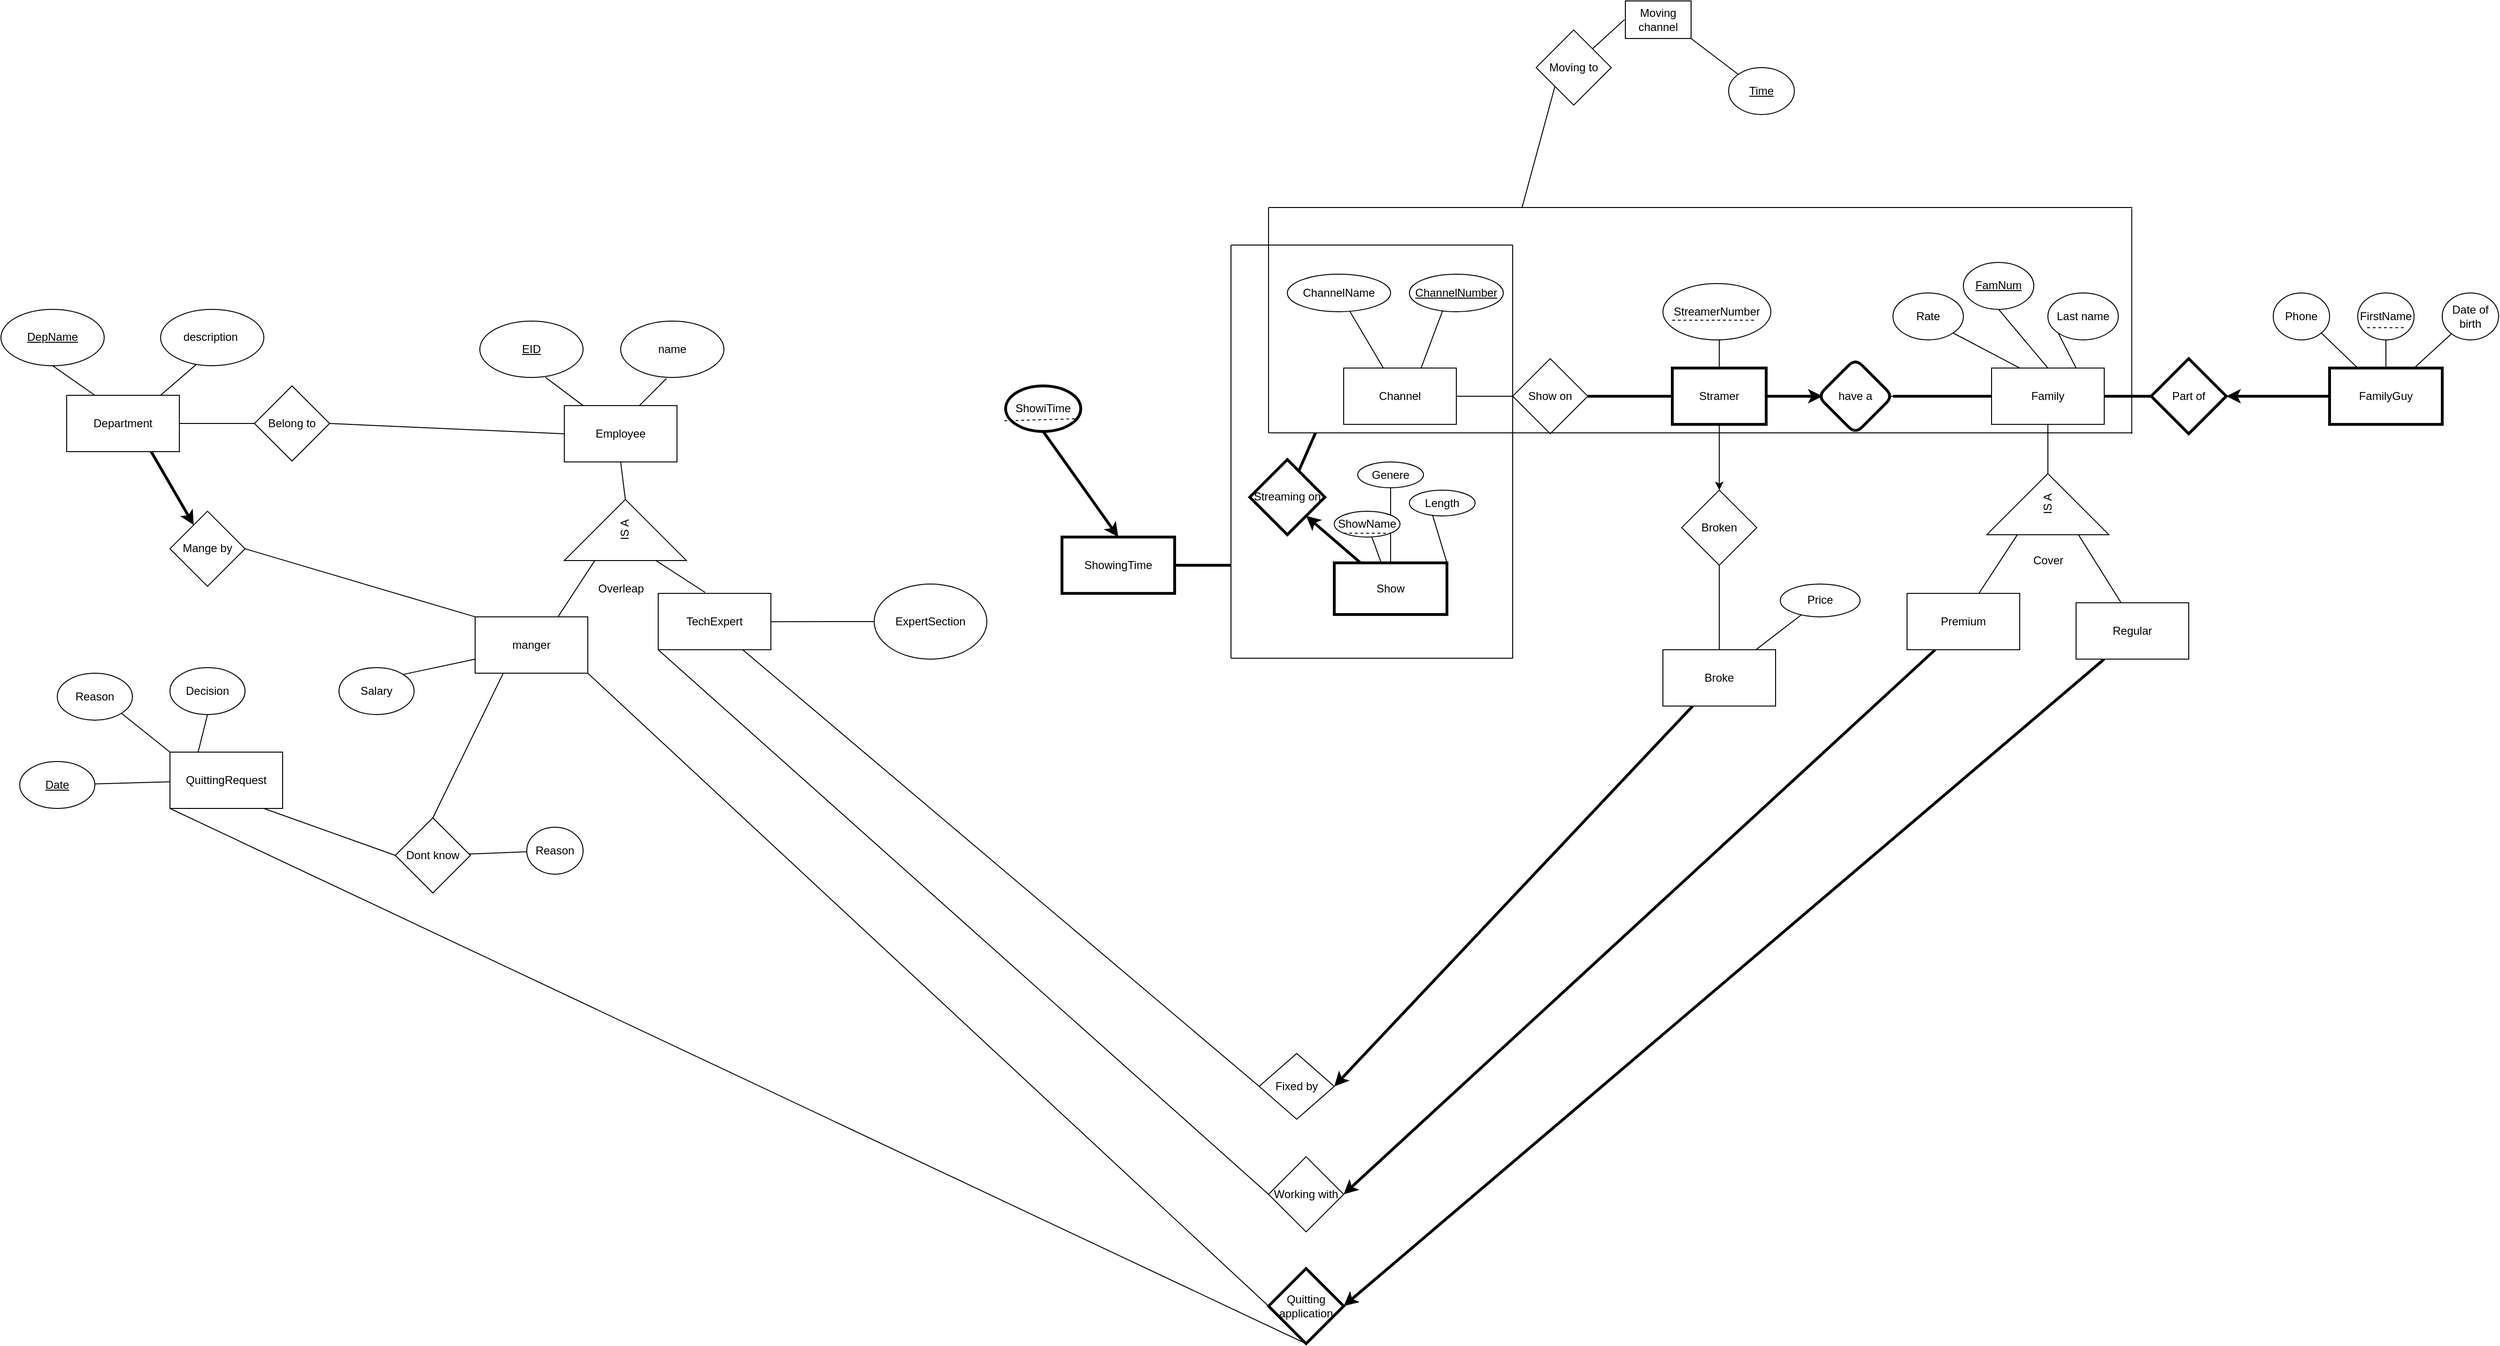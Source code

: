 <mxfile version="20.6.2" type="github">
  <diagram id="R2lEEEUBdFMjLlhIrx00" name="Page-1">
    <mxGraphModel dx="2765" dy="2971" grid="1" gridSize="10" guides="1" tooltips="1" connect="1" arrows="1" fold="1" page="1" pageScale="1" pageWidth="850" pageHeight="1100" math="0" shadow="0" extFonts="Permanent Marker^https://fonts.googleapis.com/css?family=Permanent+Marker">
      <root>
        <mxCell id="0" />
        <mxCell id="1" parent="0" />
        <mxCell id="bBOsbKYcq548n3KxFtVK-1" value="Employee" style="rounded=0;whiteSpace=wrap;html=1;" parent="1" vertex="1">
          <mxGeometry x="-910" y="570.95" width="120" height="60" as="geometry" />
        </mxCell>
        <mxCell id="bBOsbKYcq548n3KxFtVK-2" value="Belong to" style="rhombus;whiteSpace=wrap;html=1;" parent="1" vertex="1">
          <mxGeometry x="-1240" y="550" width="80" height="80" as="geometry" />
        </mxCell>
        <mxCell id="bBOsbKYcq548n3KxFtVK-3" value="" style="endArrow=none;html=1;rounded=0;entryX=1;entryY=0.5;entryDx=0;entryDy=0;" parent="1" target="bBOsbKYcq548n3KxFtVK-2" edge="1">
          <mxGeometry width="50" height="50" relative="1" as="geometry">
            <mxPoint x="-910" y="601" as="sourcePoint" />
            <mxPoint x="-740" y="550.95" as="targetPoint" />
          </mxGeometry>
        </mxCell>
        <mxCell id="bBOsbKYcq548n3KxFtVK-6" value="Department" style="rounded=0;whiteSpace=wrap;html=1;" parent="1" vertex="1">
          <mxGeometry x="-1440" y="560" width="120" height="60" as="geometry" />
        </mxCell>
        <mxCell id="bBOsbKYcq548n3KxFtVK-7" value="" style="endArrow=none;html=1;rounded=0;entryX=1;entryY=0.5;entryDx=0;entryDy=0;exitX=0;exitY=0.5;exitDx=0;exitDy=0;" parent="1" source="bBOsbKYcq548n3KxFtVK-2" target="bBOsbKYcq548n3KxFtVK-6" edge="1">
          <mxGeometry width="50" height="50" relative="1" as="geometry">
            <mxPoint x="-1240" y="660" as="sourcePoint" />
            <mxPoint x="-980.0" y="590" as="targetPoint" />
            <Array as="points" />
          </mxGeometry>
        </mxCell>
        <mxCell id="bBOsbKYcq548n3KxFtVK-8" value="" style="endArrow=none;html=1;rounded=0;" parent="1" target="bBOsbKYcq548n3KxFtVK-9" edge="1">
          <mxGeometry width="50" height="50" relative="1" as="geometry">
            <mxPoint x="-850" y="710.95" as="sourcePoint" />
            <mxPoint x="-850" y="630.95" as="targetPoint" />
          </mxGeometry>
        </mxCell>
        <mxCell id="bBOsbKYcq548n3KxFtVK-9" value="IS A" style="triangle;whiteSpace=wrap;html=1;rotation=-90;direction=east;" parent="1" vertex="1">
          <mxGeometry x="-877.5" y="638.45" width="65" height="130" as="geometry" />
        </mxCell>
        <mxCell id="bBOsbKYcq548n3KxFtVK-10" value="" style="endArrow=none;html=1;rounded=0;exitX=1;exitY=0.5;exitDx=0;exitDy=0;entryX=0.5;entryY=1;entryDx=0;entryDy=0;" parent="1" source="bBOsbKYcq548n3KxFtVK-9" target="bBOsbKYcq548n3KxFtVK-1" edge="1">
          <mxGeometry width="50" height="50" relative="1" as="geometry">
            <mxPoint x="-870" y="680.95" as="sourcePoint" />
            <mxPoint x="-820" y="630.95" as="targetPoint" />
          </mxGeometry>
        </mxCell>
        <mxCell id="bBOsbKYcq548n3KxFtVK-11" value="" style="endArrow=none;html=1;rounded=0;" parent="1" edge="1">
          <mxGeometry width="50" height="50" relative="1" as="geometry">
            <mxPoint x="-890" y="570.95" as="sourcePoint" />
            <mxPoint x="-930" y="540.95" as="targetPoint" />
          </mxGeometry>
        </mxCell>
        <mxCell id="bBOsbKYcq548n3KxFtVK-12" value="" style="endArrow=none;html=1;rounded=0;" parent="1" edge="1">
          <mxGeometry width="50" height="50" relative="1" as="geometry">
            <mxPoint x="-830" y="570.95" as="sourcePoint" />
            <mxPoint x="-801.213" y="542.163" as="targetPoint" />
          </mxGeometry>
        </mxCell>
        <mxCell id="bBOsbKYcq548n3KxFtVK-15" value="&lt;u&gt;EID&lt;/u&gt;" style="ellipse;whiteSpace=wrap;html=1;" parent="1" vertex="1">
          <mxGeometry x="-1000" y="480.95" width="110" height="60" as="geometry" />
        </mxCell>
        <mxCell id="bBOsbKYcq548n3KxFtVK-16" value="name" style="ellipse;whiteSpace=wrap;html=1;" parent="1" vertex="1">
          <mxGeometry x="-850" y="480.95" width="110" height="60" as="geometry" />
        </mxCell>
        <mxCell id="bBOsbKYcq548n3KxFtVK-17" value="&lt;u&gt;DepName&lt;/u&gt;" style="ellipse;whiteSpace=wrap;html=1;" parent="1" vertex="1">
          <mxGeometry x="-1510" y="468.45" width="110" height="60" as="geometry" />
        </mxCell>
        <mxCell id="bBOsbKYcq548n3KxFtVK-18" value="description&amp;nbsp;" style="ellipse;whiteSpace=wrap;html=1;" parent="1" vertex="1">
          <mxGeometry x="-1340" y="468.45" width="110" height="60" as="geometry" />
        </mxCell>
        <mxCell id="bBOsbKYcq548n3KxFtVK-19" value="" style="endArrow=none;html=1;rounded=0;entryX=0.345;entryY=0.979;entryDx=0;entryDy=0;entryPerimeter=0;" parent="1" target="bBOsbKYcq548n3KxFtVK-18" edge="1">
          <mxGeometry width="50" height="50" relative="1" as="geometry">
            <mxPoint x="-1340" y="560" as="sourcePoint" />
            <mxPoint x="-1300" y="518.45" as="targetPoint" />
          </mxGeometry>
        </mxCell>
        <mxCell id="bBOsbKYcq548n3KxFtVK-20" value="" style="endArrow=none;html=1;rounded=0;entryX=0.5;entryY=1;entryDx=0;entryDy=0;exitX=0.25;exitY=0;exitDx=0;exitDy=0;" parent="1" source="bBOsbKYcq548n3KxFtVK-6" target="bBOsbKYcq548n3KxFtVK-17" edge="1">
          <mxGeometry width="50" height="50" relative="1" as="geometry">
            <mxPoint x="-1340" y="578.45" as="sourcePoint" />
            <mxPoint x="-1292.05" y="537.19" as="targetPoint" />
          </mxGeometry>
        </mxCell>
        <mxCell id="bBOsbKYcq548n3KxFtVK-23" value="" style="endArrow=none;html=1;rounded=0;entryX=0;entryY=0.25;entryDx=0;entryDy=0;" parent="1" target="bBOsbKYcq548n3KxFtVK-9" edge="1">
          <mxGeometry width="50" height="50" relative="1" as="geometry">
            <mxPoint x="-920" y="800.95" as="sourcePoint" />
            <mxPoint x="-860" y="730.95" as="targetPoint" />
          </mxGeometry>
        </mxCell>
        <mxCell id="bBOsbKYcq548n3KxFtVK-24" value="" style="endArrow=none;html=1;rounded=0;entryX=0;entryY=0.75;entryDx=0;entryDy=0;" parent="1" target="bBOsbKYcq548n3KxFtVK-9" edge="1">
          <mxGeometry width="50" height="50" relative="1" as="geometry">
            <mxPoint x="-760" y="770" as="sourcePoint" />
            <mxPoint x="-835" y="730.95" as="targetPoint" />
          </mxGeometry>
        </mxCell>
        <mxCell id="bBOsbKYcq548n3KxFtVK-25" value="Overleap" style="text;html=1;resizable=0;autosize=1;align=center;verticalAlign=middle;points=[];fillColor=none;strokeColor=none;rounded=0;" parent="1" vertex="1">
          <mxGeometry x="-885" y="750.95" width="70" height="30" as="geometry" />
        </mxCell>
        <mxCell id="bBOsbKYcq548n3KxFtVK-26" value="TechExpert" style="rounded=0;whiteSpace=wrap;html=1;" parent="1" vertex="1">
          <mxGeometry x="-810.0" y="770.95" width="120" height="60" as="geometry" />
        </mxCell>
        <mxCell id="bBOsbKYcq548n3KxFtVK-27" value="manger" style="rounded=0;whiteSpace=wrap;html=1;" parent="1" vertex="1">
          <mxGeometry x="-1005.0" y="795.95" width="120" height="60" as="geometry" />
        </mxCell>
        <mxCell id="bBOsbKYcq548n3KxFtVK-28" value="Mange by" style="rhombus;whiteSpace=wrap;html=1;" parent="1" vertex="1">
          <mxGeometry x="-1330" y="683.45" width="80" height="80" as="geometry" />
        </mxCell>
        <mxCell id="bBOsbKYcq548n3KxFtVK-29" value="" style="endArrow=none;html=1;rounded=0;entryX=1;entryY=0.5;entryDx=0;entryDy=0;exitX=0;exitY=0;exitDx=0;exitDy=0;fontSize=100;horizontal=1;fontStyle=1;strokeWidth=1;verticalAlign=middle;endFill=0;startArrow=none;startFill=0;" parent="1" source="bBOsbKYcq548n3KxFtVK-27" target="bBOsbKYcq548n3KxFtVK-28" edge="1">
          <mxGeometry width="50" height="50" relative="1" as="geometry">
            <mxPoint x="-650" y="835.95" as="sourcePoint" />
            <mxPoint x="-607.5" y="770.95" as="targetPoint" />
          </mxGeometry>
        </mxCell>
        <mxCell id="bBOsbKYcq548n3KxFtVK-30" value="" style="endArrow=none;html=1;rounded=0;entryX=0.75;entryY=1;entryDx=0;entryDy=0;startArrow=classic;startFill=1;strokeWidth=3;" parent="1" source="bBOsbKYcq548n3KxFtVK-28" target="bBOsbKYcq548n3KxFtVK-6" edge="1">
          <mxGeometry width="50" height="50" relative="1" as="geometry">
            <mxPoint x="-1030" y="695" as="sourcePoint" />
            <mxPoint x="-980.0" y="620" as="targetPoint" />
          </mxGeometry>
        </mxCell>
        <mxCell id="bBOsbKYcq548n3KxFtVK-31" value="" style="endArrow=none;html=1;rounded=0;entryX=0;entryY=0.5;entryDx=0;entryDy=0;" parent="1" target="bBOsbKYcq548n3KxFtVK-32" edge="1">
          <mxGeometry width="50" height="50" relative="1" as="geometry">
            <mxPoint x="-690" y="801.13" as="sourcePoint" />
            <mxPoint x="-620" y="800.18" as="targetPoint" />
          </mxGeometry>
        </mxCell>
        <mxCell id="bBOsbKYcq548n3KxFtVK-32" value="ExpertSection" style="ellipse;whiteSpace=wrap;html=1;" parent="1" vertex="1">
          <mxGeometry x="-580" y="760.95" width="120" height="80" as="geometry" />
        </mxCell>
        <mxCell id="bBOsbKYcq548n3KxFtVK-35" value="" style="endArrow=none;html=1;rounded=0;exitX=1;exitY=0;exitDx=0;exitDy=0;entryX=0;entryY=0.75;entryDx=0;entryDy=0;" parent="1" source="bBOsbKYcq548n3KxFtVK-36" target="bBOsbKYcq548n3KxFtVK-27" edge="1">
          <mxGeometry width="50" height="50" relative="1" as="geometry">
            <mxPoint x="-1030" y="850" as="sourcePoint" />
            <mxPoint x="-1010" y="840" as="targetPoint" />
          </mxGeometry>
        </mxCell>
        <mxCell id="bBOsbKYcq548n3KxFtVK-36" value="Salary" style="ellipse;whiteSpace=wrap;html=1;fontSize=12;" parent="1" vertex="1">
          <mxGeometry x="-1150" y="850" width="80" height="50" as="geometry" />
        </mxCell>
        <mxCell id="bBOsbKYcq548n3KxFtVK-46" style="edgeStyle=none;rounded=0;orthogonalLoop=1;jettySize=auto;html=1;exitX=1;exitY=0.5;exitDx=0;exitDy=0;strokeWidth=3;fontSize=12;endArrow=none;endFill=0;" parent="1" source="bBOsbKYcq548n3KxFtVK-37" edge="1">
          <mxGeometry relative="1" as="geometry">
            <mxPoint x="790" y="560.95" as="targetPoint" />
          </mxGeometry>
        </mxCell>
        <mxCell id="bBOsbKYcq548n3KxFtVK-62" style="edgeStyle=none;rounded=0;orthogonalLoop=1;jettySize=auto;html=1;exitX=0.5;exitY=1;exitDx=0;exitDy=0;strokeWidth=1;fontSize=12;endArrow=none;endFill=0;" parent="1" source="bBOsbKYcq548n3KxFtVK-37" edge="1">
          <mxGeometry relative="1" as="geometry">
            <mxPoint x="670" y="650.95" as="targetPoint" />
          </mxGeometry>
        </mxCell>
        <mxCell id="bBOsbKYcq548n3KxFtVK-74" style="edgeStyle=none;rounded=0;orthogonalLoop=1;jettySize=auto;html=1;exitX=0;exitY=0.5;exitDx=0;exitDy=0;strokeWidth=1;fontSize=12;endArrow=none;endFill=0;" parent="1" source="bBOsbKYcq548n3KxFtVK-37" edge="1">
          <mxGeometry relative="1" as="geometry">
            <mxPoint x="500" y="560.95" as="targetPoint" />
          </mxGeometry>
        </mxCell>
        <mxCell id="bBOsbKYcq548n3KxFtVK-37" value="Family" style="rounded=0;whiteSpace=wrap;html=1;" parent="1" vertex="1">
          <mxGeometry x="610.0" y="530.95" width="120" height="60" as="geometry" />
        </mxCell>
        <mxCell id="bBOsbKYcq548n3KxFtVK-38" value="Rate" style="ellipse;whiteSpace=wrap;html=1;fontSize=12;" parent="1" vertex="1">
          <mxGeometry x="505" y="450.95" width="75" height="50" as="geometry" />
        </mxCell>
        <mxCell id="bBOsbKYcq548n3KxFtVK-39" value="&lt;u&gt;FamNum&lt;/u&gt;" style="ellipse;whiteSpace=wrap;html=1;fontSize=12;" parent="1" vertex="1">
          <mxGeometry x="580" y="418.45" width="75" height="50" as="geometry" />
        </mxCell>
        <mxCell id="bBOsbKYcq548n3KxFtVK-40" value="Last name" style="ellipse;whiteSpace=wrap;html=1;fontSize=12;" parent="1" vertex="1">
          <mxGeometry x="670" y="450.95" width="75" height="50" as="geometry" />
        </mxCell>
        <mxCell id="bBOsbKYcq548n3KxFtVK-42" value="" style="endArrow=none;html=1;rounded=0;strokeWidth=1;fontSize=12;exitX=0.5;exitY=0;exitDx=0;exitDy=0;entryX=0.5;entryY=1;entryDx=0;entryDy=0;" parent="1" source="bBOsbKYcq548n3KxFtVK-37" target="bBOsbKYcq548n3KxFtVK-39" edge="1">
          <mxGeometry width="50" height="50" relative="1" as="geometry">
            <mxPoint x="640" y="530.95" as="sourcePoint" />
            <mxPoint x="690" y="480.95" as="targetPoint" />
          </mxGeometry>
        </mxCell>
        <mxCell id="bBOsbKYcq548n3KxFtVK-43" value="" style="endArrow=none;html=1;rounded=0;strokeWidth=1;fontSize=12;exitX=0.25;exitY=0;exitDx=0;exitDy=0;entryX=1;entryY=1;entryDx=0;entryDy=0;" parent="1" source="bBOsbKYcq548n3KxFtVK-37" target="bBOsbKYcq548n3KxFtVK-38" edge="1">
          <mxGeometry width="50" height="50" relative="1" as="geometry">
            <mxPoint x="680" y="540.95" as="sourcePoint" />
            <mxPoint x="680" y="510.95" as="targetPoint" />
          </mxGeometry>
        </mxCell>
        <mxCell id="bBOsbKYcq548n3KxFtVK-44" value="" style="endArrow=none;html=1;rounded=0;strokeWidth=1;fontSize=12;exitX=0.75;exitY=0;exitDx=0;exitDy=0;entryX=0;entryY=1;entryDx=0;entryDy=0;" parent="1" source="bBOsbKYcq548n3KxFtVK-37" target="bBOsbKYcq548n3KxFtVK-40" edge="1">
          <mxGeometry width="50" height="50" relative="1" as="geometry">
            <mxPoint x="790.79" y="530.95" as="sourcePoint" />
            <mxPoint x="719.997" y="493.5" as="targetPoint" />
          </mxGeometry>
        </mxCell>
        <mxCell id="bBOsbKYcq548n3KxFtVK-47" value="Part of" style="rhombus;whiteSpace=wrap;html=1;fontSize=12;strokeWidth=3;" parent="1" vertex="1">
          <mxGeometry x="780" y="520.95" width="80" height="80" as="geometry" />
        </mxCell>
        <mxCell id="bBOsbKYcq548n3KxFtVK-48" value="" style="endArrow=none;html=1;rounded=0;strokeWidth=3;fontSize=12;exitX=1;exitY=0.5;exitDx=0;exitDy=0;endFill=0;startArrow=classic;startFill=1;" parent="1" source="bBOsbKYcq548n3KxFtVK-47" edge="1">
          <mxGeometry width="50" height="50" relative="1" as="geometry">
            <mxPoint x="850" y="580.95" as="sourcePoint" />
            <mxPoint x="970" y="560.95" as="targetPoint" />
          </mxGeometry>
        </mxCell>
        <mxCell id="bBOsbKYcq548n3KxFtVK-53" style="edgeStyle=none;rounded=0;orthogonalLoop=1;jettySize=auto;html=1;exitX=0.25;exitY=0;exitDx=0;exitDy=0;entryX=1;entryY=1;entryDx=0;entryDy=0;strokeWidth=1;fontSize=12;endArrow=none;endFill=0;" parent="1" source="bBOsbKYcq548n3KxFtVK-49" target="bBOsbKYcq548n3KxFtVK-50" edge="1">
          <mxGeometry relative="1" as="geometry" />
        </mxCell>
        <mxCell id="bBOsbKYcq548n3KxFtVK-54" style="edgeStyle=none;rounded=0;orthogonalLoop=1;jettySize=auto;html=1;exitX=0.5;exitY=0;exitDx=0;exitDy=0;entryX=0.5;entryY=1;entryDx=0;entryDy=0;strokeWidth=1;fontSize=12;endArrow=none;endFill=0;" parent="1" source="bBOsbKYcq548n3KxFtVK-49" target="bBOsbKYcq548n3KxFtVK-51" edge="1">
          <mxGeometry relative="1" as="geometry" />
        </mxCell>
        <mxCell id="bBOsbKYcq548n3KxFtVK-55" style="edgeStyle=none;rounded=0;orthogonalLoop=1;jettySize=auto;html=1;exitX=0.75;exitY=0;exitDx=0;exitDy=0;strokeWidth=1;fontSize=12;endArrow=none;endFill=0;" parent="1" source="bBOsbKYcq548n3KxFtVK-49" target="bBOsbKYcq548n3KxFtVK-52" edge="1">
          <mxGeometry relative="1" as="geometry" />
        </mxCell>
        <mxCell id="bBOsbKYcq548n3KxFtVK-49" value="FamilyGuy" style="rounded=0;whiteSpace=wrap;html=1;fontSize=12;strokeWidth=3;" parent="1" vertex="1">
          <mxGeometry x="970" y="530.95" width="120" height="60" as="geometry" />
        </mxCell>
        <mxCell id="bBOsbKYcq548n3KxFtVK-50" value="Phone" style="ellipse;whiteSpace=wrap;html=1;fontSize=12;" parent="1" vertex="1">
          <mxGeometry x="910" y="450.95" width="60" height="50" as="geometry" />
        </mxCell>
        <mxCell id="bBOsbKYcq548n3KxFtVK-51" value="FirstName" style="ellipse;whiteSpace=wrap;html=1;fontSize=12;" parent="1" vertex="1">
          <mxGeometry x="1000" y="450.95" width="60" height="50" as="geometry" />
        </mxCell>
        <mxCell id="bBOsbKYcq548n3KxFtVK-52" value="Date of birth" style="ellipse;whiteSpace=wrap;html=1;fontSize=12;" parent="1" vertex="1">
          <mxGeometry x="1090" y="450.95" width="60" height="50" as="geometry" />
        </mxCell>
        <mxCell id="bBOsbKYcq548n3KxFtVK-67" style="edgeStyle=none;rounded=0;orthogonalLoop=1;jettySize=auto;html=1;exitX=0;exitY=0.75;exitDx=0;exitDy=0;strokeWidth=1;fontSize=12;endArrow=none;endFill=0;" parent="1" source="bBOsbKYcq548n3KxFtVK-64" edge="1">
          <mxGeometry relative="1" as="geometry">
            <mxPoint x="747.975" y="780.975" as="targetPoint" />
          </mxGeometry>
        </mxCell>
        <mxCell id="bBOsbKYcq548n3KxFtVK-69" style="edgeStyle=none;rounded=0;orthogonalLoop=1;jettySize=auto;html=1;exitX=0;exitY=0.25;exitDx=0;exitDy=0;strokeWidth=1;fontSize=12;endArrow=none;endFill=0;" parent="1" source="bBOsbKYcq548n3KxFtVK-64" edge="1">
          <mxGeometry relative="1" as="geometry">
            <mxPoint x="590" y="780.95" as="targetPoint" />
          </mxGeometry>
        </mxCell>
        <mxCell id="bBOsbKYcq548n3KxFtVK-64" value="IS A" style="triangle;whiteSpace=wrap;html=1;rotation=-90;" parent="1" vertex="1">
          <mxGeometry x="637.5" y="610.95" width="65" height="130" as="geometry" />
        </mxCell>
        <mxCell id="bBOsbKYcq548n3KxFtVK-65" value="Cover" style="text;html=1;align=center;verticalAlign=middle;resizable=0;points=[];autosize=1;strokeColor=none;fillColor=none;fontSize=12;" parent="1" vertex="1">
          <mxGeometry x="640" y="720.95" width="60" height="30" as="geometry" />
        </mxCell>
        <mxCell id="bBOsbKYcq548n3KxFtVK-92" style="edgeStyle=none;rounded=0;orthogonalLoop=1;jettySize=auto;html=1;exitX=0.25;exitY=1;exitDx=0;exitDy=0;strokeWidth=3;fontSize=12;endArrow=classic;endFill=1;entryX=1;entryY=0.5;entryDx=0;entryDy=0;startArrow=none;startFill=0;" parent="1" source="bBOsbKYcq548n3KxFtVK-70" target="bBOsbKYcq548n3KxFtVK-93" edge="1">
          <mxGeometry relative="1" as="geometry">
            <mxPoint x="40" y="1029.037" as="targetPoint" />
          </mxGeometry>
        </mxCell>
        <mxCell id="bBOsbKYcq548n3KxFtVK-70" value="Premium" style="rounded=0;whiteSpace=wrap;html=1;fontSize=12;" parent="1" vertex="1">
          <mxGeometry x="520" y="770.95" width="120" height="60" as="geometry" />
        </mxCell>
        <mxCell id="bBOsbKYcq548n3KxFtVK-139" style="edgeStyle=none;rounded=0;orthogonalLoop=1;jettySize=auto;html=1;exitX=0.25;exitY=1;exitDx=0;exitDy=0;strokeWidth=3;fontSize=12;startArrow=none;startFill=0;endArrow=classic;endFill=1;entryX=1;entryY=0.5;entryDx=0;entryDy=0;" parent="1" source="bBOsbKYcq548n3KxFtVK-72" target="bBOsbKYcq548n3KxFtVK-140" edge="1">
          <mxGeometry relative="1" as="geometry">
            <mxPoint x="-65.371" y="1530" as="targetPoint" />
          </mxGeometry>
        </mxCell>
        <mxCell id="bBOsbKYcq548n3KxFtVK-72" value="Regular" style="rounded=0;whiteSpace=wrap;html=1;fontSize=12;" parent="1" vertex="1">
          <mxGeometry x="700" y="780.95" width="120" height="60" as="geometry" />
        </mxCell>
        <mxCell id="bBOsbKYcq548n3KxFtVK-77" style="edgeStyle=none;rounded=0;orthogonalLoop=1;jettySize=auto;html=1;strokeWidth=3;fontSize=12;endArrow=none;endFill=0;startArrow=classic;startFill=1;" parent="1" edge="1">
          <mxGeometry relative="1" as="geometry">
            <mxPoint x="370" y="560.95" as="targetPoint" />
            <mxPoint x="430" y="561" as="sourcePoint" />
          </mxGeometry>
        </mxCell>
        <mxCell id="blgtO5f3Ezok3y8Z0S_8-1" value="" style="edgeStyle=orthogonalEdgeStyle;rounded=0;orthogonalLoop=1;jettySize=auto;html=1;strokeWidth=3;endArrow=none;endFill=0;" parent="1" source="bBOsbKYcq548n3KxFtVK-75" target="bBOsbKYcq548n3KxFtVK-37" edge="1">
          <mxGeometry relative="1" as="geometry" />
        </mxCell>
        <mxCell id="bBOsbKYcq548n3KxFtVK-75" value="have a" style="rhombus;whiteSpace=wrap;html=1;fontSize=12;rounded=1;strokeWidth=3;" parent="1" vertex="1">
          <mxGeometry x="425" y="520.95" width="80" height="80" as="geometry" />
        </mxCell>
        <mxCell id="bBOsbKYcq548n3KxFtVK-80" style="edgeStyle=none;rounded=0;orthogonalLoop=1;jettySize=auto;html=1;exitX=0.5;exitY=0;exitDx=0;exitDy=0;strokeWidth=1;fontSize=12;endArrow=none;endFill=0;" parent="1" source="bBOsbKYcq548n3KxFtVK-78" edge="1">
          <mxGeometry relative="1" as="geometry">
            <mxPoint x="320" y="500.95" as="targetPoint" />
          </mxGeometry>
        </mxCell>
        <mxCell id="bBOsbKYcq548n3KxFtVK-83" value="" style="edgeStyle=none;rounded=0;orthogonalLoop=1;jettySize=auto;html=1;strokeWidth=3;fontSize=12;endArrow=none;endFill=0;" parent="1" source="bBOsbKYcq548n3KxFtVK-78" target="bBOsbKYcq548n3KxFtVK-82" edge="1">
          <mxGeometry relative="1" as="geometry" />
        </mxCell>
        <mxCell id="bBOsbKYcq548n3KxFtVK-124" value="" style="edgeStyle=none;rounded=0;orthogonalLoop=1;jettySize=auto;html=1;strokeWidth=1;fontSize=12;endArrow=classic;endFill=1;" parent="1" source="bBOsbKYcq548n3KxFtVK-78" target="bBOsbKYcq548n3KxFtVK-123" edge="1">
          <mxGeometry relative="1" as="geometry" />
        </mxCell>
        <mxCell id="bBOsbKYcq548n3KxFtVK-78" value="Stramer" style="rounded=0;whiteSpace=wrap;html=1;fontSize=12;strokeWidth=3;" parent="1" vertex="1">
          <mxGeometry x="270" y="530.95" width="100" height="60" as="geometry" />
        </mxCell>
        <mxCell id="bBOsbKYcq548n3KxFtVK-81" value="StreamerNumber" style="ellipse;whiteSpace=wrap;html=1;fontSize=12;" parent="1" vertex="1">
          <mxGeometry x="260" y="440.95" width="115" height="60" as="geometry" />
        </mxCell>
        <mxCell id="bBOsbKYcq548n3KxFtVK-85" value="" style="edgeStyle=none;rounded=0;orthogonalLoop=1;jettySize=auto;html=1;strokeWidth=1;fontSize=12;endArrow=none;endFill=0;" parent="1" source="bBOsbKYcq548n3KxFtVK-82" target="bBOsbKYcq548n3KxFtVK-84" edge="1">
          <mxGeometry relative="1" as="geometry" />
        </mxCell>
        <mxCell id="bBOsbKYcq548n3KxFtVK-82" value="Show on" style="rhombus;whiteSpace=wrap;html=1;rounded=0;" parent="1" vertex="1">
          <mxGeometry x="100" y="520.95" width="80" height="80" as="geometry" />
        </mxCell>
        <mxCell id="bBOsbKYcq548n3KxFtVK-87" value="" style="edgeStyle=none;rounded=0;orthogonalLoop=1;jettySize=auto;html=1;strokeWidth=1;fontSize=12;endArrow=none;endFill=0;" parent="1" source="bBOsbKYcq548n3KxFtVK-84" target="bBOsbKYcq548n3KxFtVK-86" edge="1">
          <mxGeometry relative="1" as="geometry" />
        </mxCell>
        <mxCell id="bBOsbKYcq548n3KxFtVK-89" style="edgeStyle=none;rounded=0;orthogonalLoop=1;jettySize=auto;html=1;exitX=0.5;exitY=1;exitDx=0;exitDy=0;entryX=0.5;entryY=0;entryDx=0;entryDy=0;strokeWidth=1;fontSize=12;endArrow=none;endFill=0;" parent="1" source="bBOsbKYcq548n3KxFtVK-84" target="bBOsbKYcq548n3KxFtVK-88" edge="1">
          <mxGeometry relative="1" as="geometry" />
        </mxCell>
        <mxCell id="bBOsbKYcq548n3KxFtVK-96" value="" style="edgeStyle=none;rounded=0;orthogonalLoop=1;jettySize=auto;html=1;strokeWidth=3;fontSize=12;endArrow=none;endFill=0;" parent="1" target="bBOsbKYcq548n3KxFtVK-95" edge="1">
          <mxGeometry relative="1" as="geometry">
            <mxPoint x="-110" y="600" as="sourcePoint" />
          </mxGeometry>
        </mxCell>
        <mxCell id="bBOsbKYcq548n3KxFtVK-84" value="Channel" style="whiteSpace=wrap;html=1;rounded=0;" parent="1" vertex="1">
          <mxGeometry x="-80" y="530.95" width="120" height="60" as="geometry" />
        </mxCell>
        <mxCell id="bBOsbKYcq548n3KxFtVK-86" value="ChannelName" style="ellipse;whiteSpace=wrap;html=1;rounded=0;" parent="1" vertex="1">
          <mxGeometry x="-140" y="430.95" width="110" height="40" as="geometry" />
        </mxCell>
        <mxCell id="bBOsbKYcq548n3KxFtVK-88" value="&lt;u&gt;ChannelNumber&lt;/u&gt;" style="ellipse;whiteSpace=wrap;html=1;rounded=0;fontSize=12;" parent="1" vertex="1">
          <mxGeometry x="-10" y="430.95" width="100" height="40" as="geometry" />
        </mxCell>
        <mxCell id="bBOsbKYcq548n3KxFtVK-94" style="edgeStyle=none;rounded=0;orthogonalLoop=1;jettySize=auto;html=1;exitX=0;exitY=0.5;exitDx=0;exitDy=0;entryX=0;entryY=1;entryDx=0;entryDy=0;strokeWidth=1;fontSize=12;endArrow=none;endFill=0;" parent="1" source="bBOsbKYcq548n3KxFtVK-93" target="bBOsbKYcq548n3KxFtVK-26" edge="1">
          <mxGeometry relative="1" as="geometry" />
        </mxCell>
        <mxCell id="bBOsbKYcq548n3KxFtVK-93" value="Working with" style="rhombus;whiteSpace=wrap;html=1;fontSize=12;" parent="1" vertex="1">
          <mxGeometry x="-160" y="1370.95" width="80" height="80" as="geometry" />
        </mxCell>
        <mxCell id="bBOsbKYcq548n3KxFtVK-109" value="" style="edgeStyle=none;rounded=0;orthogonalLoop=1;jettySize=auto;html=1;strokeWidth=3;fontSize=12;endArrow=none;endFill=0;" parent="1" target="bBOsbKYcq548n3KxFtVK-108" edge="1">
          <mxGeometry relative="1" as="geometry">
            <mxPoint x="-200" y="741" as="sourcePoint" />
          </mxGeometry>
        </mxCell>
        <mxCell id="bBOsbKYcq548n3KxFtVK-95" value="Streaming on" style="rhombus;whiteSpace=wrap;html=1;rounded=0;strokeWidth=3;" parent="1" vertex="1">
          <mxGeometry x="-180" y="628.45" width="80" height="80" as="geometry" />
        </mxCell>
        <mxCell id="bBOsbKYcq548n3KxFtVK-97" value="" style="endArrow=classic;html=1;rounded=0;strokeWidth=3;fontSize=12;entryX=1;entryY=1;entryDx=0;entryDy=0;startArrow=none;startFill=0;endFill=1;" parent="1" source="bBOsbKYcq548n3KxFtVK-98" target="bBOsbKYcq548n3KxFtVK-95" edge="1">
          <mxGeometry width="50" height="50" relative="1" as="geometry">
            <mxPoint x="-40" y="728.45" as="sourcePoint" />
            <mxPoint x="-60" y="668.45" as="targetPoint" />
          </mxGeometry>
        </mxCell>
        <mxCell id="bBOsbKYcq548n3KxFtVK-100" value="" style="edgeStyle=none;rounded=0;orthogonalLoop=1;jettySize=auto;html=1;strokeWidth=1;fontSize=12;endArrow=none;endFill=0;" parent="1" source="bBOsbKYcq548n3KxFtVK-98" target="bBOsbKYcq548n3KxFtVK-99" edge="1">
          <mxGeometry relative="1" as="geometry" />
        </mxCell>
        <mxCell id="bBOsbKYcq548n3KxFtVK-102" style="edgeStyle=none;rounded=0;orthogonalLoop=1;jettySize=auto;html=1;exitX=0.5;exitY=0;exitDx=0;exitDy=0;entryX=0.5;entryY=1;entryDx=0;entryDy=0;strokeWidth=1;fontSize=12;endArrow=none;endFill=0;" parent="1" source="bBOsbKYcq548n3KxFtVK-98" target="bBOsbKYcq548n3KxFtVK-101" edge="1">
          <mxGeometry relative="1" as="geometry" />
        </mxCell>
        <mxCell id="bBOsbKYcq548n3KxFtVK-106" style="edgeStyle=none;rounded=0;orthogonalLoop=1;jettySize=auto;html=1;exitX=1;exitY=0;exitDx=0;exitDy=0;strokeWidth=1;fontSize=12;endArrow=none;endFill=0;entryX=0.349;entryY=0.94;entryDx=0;entryDy=0;entryPerimeter=0;" parent="1" source="bBOsbKYcq548n3KxFtVK-98" target="bBOsbKYcq548n3KxFtVK-107" edge="1">
          <mxGeometry relative="1" as="geometry">
            <mxPoint x="88.228" y="696.45" as="targetPoint" />
          </mxGeometry>
        </mxCell>
        <mxCell id="bBOsbKYcq548n3KxFtVK-98" value="Show" style="rounded=0;whiteSpace=wrap;html=1;fontSize=12;strokeWidth=3;" parent="1" vertex="1">
          <mxGeometry x="-90" y="738.45" width="120" height="55" as="geometry" />
        </mxCell>
        <mxCell id="bBOsbKYcq548n3KxFtVK-99" value="ShowName" style="ellipse;whiteSpace=wrap;html=1;rounded=0;" parent="1" vertex="1">
          <mxGeometry x="-90" y="683.45" width="70" height="27.5" as="geometry" />
        </mxCell>
        <mxCell id="bBOsbKYcq548n3KxFtVK-101" value="Genere" style="ellipse;whiteSpace=wrap;html=1;rounded=0;" parent="1" vertex="1">
          <mxGeometry x="-65" y="630.95" width="70" height="27.5" as="geometry" />
        </mxCell>
        <mxCell id="bBOsbKYcq548n3KxFtVK-107" value="Length" style="ellipse;whiteSpace=wrap;html=1;rounded=0;" parent="1" vertex="1">
          <mxGeometry x="-10" y="660.95" width="70" height="27.5" as="geometry" />
        </mxCell>
        <mxCell id="bBOsbKYcq548n3KxFtVK-111" style="edgeStyle=none;rounded=0;orthogonalLoop=1;jettySize=auto;html=1;exitX=0.5;exitY=0;exitDx=0;exitDy=0;entryX=0.5;entryY=1;entryDx=0;entryDy=0;strokeWidth=3;fontSize=12;endArrow=none;endFill=0;startArrow=classic;startFill=1;" parent="1" source="bBOsbKYcq548n3KxFtVK-108" target="bBOsbKYcq548n3KxFtVK-110" edge="1">
          <mxGeometry relative="1" as="geometry" />
        </mxCell>
        <mxCell id="bBOsbKYcq548n3KxFtVK-108" value="ShowingTime" style="whiteSpace=wrap;html=1;rounded=0;strokeWidth=3;" parent="1" vertex="1">
          <mxGeometry x="-380" y="710.95" width="120" height="60" as="geometry" />
        </mxCell>
        <mxCell id="bBOsbKYcq548n3KxFtVK-110" value="ShowiTime" style="ellipse;whiteSpace=wrap;html=1;rounded=0;fontSize=12;strokeWidth=3;" parent="1" vertex="1">
          <mxGeometry x="-440" y="550" width="80" height="48.45" as="geometry" />
        </mxCell>
        <mxCell id="bBOsbKYcq548n3KxFtVK-117" style="edgeStyle=none;rounded=0;orthogonalLoop=1;jettySize=auto;html=1;exitX=1;exitY=0;exitDx=0;exitDy=0;strokeWidth=1;fontSize=12;endArrow=none;endFill=0;" parent="1" source="bBOsbKYcq548n3KxFtVK-114" edge="1">
          <mxGeometry relative="1" as="geometry">
            <mxPoint x="219.048" y="159.998" as="targetPoint" />
          </mxGeometry>
        </mxCell>
        <mxCell id="bBOsbKYcq548n3KxFtVK-114" value="Moving to" style="rhombus;whiteSpace=wrap;html=1;fontSize=12;" parent="1" vertex="1">
          <mxGeometry x="125" y="170.95" width="80" height="80" as="geometry" />
        </mxCell>
        <mxCell id="bBOsbKYcq548n3KxFtVK-122" style="edgeStyle=none;rounded=0;orthogonalLoop=1;jettySize=auto;html=1;exitX=1;exitY=1;exitDx=0;exitDy=0;entryX=0;entryY=0;entryDx=0;entryDy=0;strokeWidth=1;fontSize=12;endArrow=none;endFill=0;" parent="1" source="bBOsbKYcq548n3KxFtVK-118" target="bBOsbKYcq548n3KxFtVK-121" edge="1">
          <mxGeometry relative="1" as="geometry">
            <mxPoint x="292.5" y="190.95" as="sourcePoint" />
          </mxGeometry>
        </mxCell>
        <mxCell id="bBOsbKYcq548n3KxFtVK-118" value="Moving channel" style="rounded=0;whiteSpace=wrap;html=1;fontSize=12;" parent="1" vertex="1">
          <mxGeometry x="220" y="140" width="70" height="40" as="geometry" />
        </mxCell>
        <mxCell id="bBOsbKYcq548n3KxFtVK-119" value="" style="endArrow=none;html=1;rounded=0;strokeWidth=1;fontSize=12;entryX=0.5;entryY=1;entryDx=0;entryDy=0;" parent="1" edge="1">
          <mxGeometry width="50" height="50" relative="1" as="geometry">
            <mxPoint x="275.0" y="190.95" as="sourcePoint" />
            <mxPoint x="275" y="190.95" as="targetPoint" />
          </mxGeometry>
        </mxCell>
        <mxCell id="bBOsbKYcq548n3KxFtVK-121" value="&lt;u&gt;Time&lt;/u&gt;" style="ellipse;whiteSpace=wrap;html=1;fontSize=12;" parent="1" vertex="1">
          <mxGeometry x="330" y="210.95" width="70" height="50" as="geometry" />
        </mxCell>
        <mxCell id="bBOsbKYcq548n3KxFtVK-126" value="" style="edgeStyle=none;rounded=0;orthogonalLoop=1;jettySize=auto;html=1;strokeWidth=1;fontSize=12;endArrow=none;endFill=0;" parent="1" source="bBOsbKYcq548n3KxFtVK-123" target="bBOsbKYcq548n3KxFtVK-125" edge="1">
          <mxGeometry relative="1" as="geometry" />
        </mxCell>
        <mxCell id="bBOsbKYcq548n3KxFtVK-123" value="Broken" style="rhombus;whiteSpace=wrap;html=1;rounded=0;" parent="1" vertex="1">
          <mxGeometry x="280" y="660.95" width="80" height="80" as="geometry" />
        </mxCell>
        <mxCell id="bBOsbKYcq548n3KxFtVK-128" value="" style="edgeStyle=none;rounded=0;orthogonalLoop=1;jettySize=auto;html=1;strokeWidth=1;fontSize=12;endArrow=none;endFill=0;" parent="1" source="bBOsbKYcq548n3KxFtVK-125" target="bBOsbKYcq548n3KxFtVK-127" edge="1">
          <mxGeometry relative="1" as="geometry" />
        </mxCell>
        <mxCell id="bBOsbKYcq548n3KxFtVK-130" value="" style="edgeStyle=none;rounded=0;orthogonalLoop=1;jettySize=auto;html=1;strokeWidth=3;fontSize=12;endArrow=classic;endFill=1;entryX=1;entryY=0.5;entryDx=0;entryDy=0;" parent="1" source="bBOsbKYcq548n3KxFtVK-125" target="bBOsbKYcq548n3KxFtVK-129" edge="1">
          <mxGeometry relative="1" as="geometry" />
        </mxCell>
        <mxCell id="bBOsbKYcq548n3KxFtVK-125" value="Broke" style="whiteSpace=wrap;html=1;rounded=0;" parent="1" vertex="1">
          <mxGeometry x="260" y="830.95" width="120" height="60" as="geometry" />
        </mxCell>
        <mxCell id="bBOsbKYcq548n3KxFtVK-127" value="Price" style="ellipse;whiteSpace=wrap;html=1;rounded=0;" parent="1" vertex="1">
          <mxGeometry x="385" y="760.95" width="85" height="35" as="geometry" />
        </mxCell>
        <mxCell id="bBOsbKYcq548n3KxFtVK-131" style="edgeStyle=none;rounded=0;orthogonalLoop=1;jettySize=auto;html=1;exitX=0;exitY=0.5;exitDx=0;exitDy=0;entryX=0.75;entryY=1;entryDx=0;entryDy=0;strokeWidth=1;fontSize=12;endArrow=none;endFill=0;" parent="1" source="bBOsbKYcq548n3KxFtVK-129" target="bBOsbKYcq548n3KxFtVK-26" edge="1">
          <mxGeometry relative="1" as="geometry" />
        </mxCell>
        <mxCell id="bBOsbKYcq548n3KxFtVK-129" value="Fixed by" style="rhombus;whiteSpace=wrap;html=1;rounded=0;" parent="1" vertex="1">
          <mxGeometry x="-170" y="1260.95" width="80" height="70" as="geometry" />
        </mxCell>
        <mxCell id="bBOsbKYcq548n3KxFtVK-140" value="Quitting application" style="rhombus;whiteSpace=wrap;html=1;strokeWidth=3;fontSize=12;" parent="1" vertex="1">
          <mxGeometry x="-160" y="1490" width="80" height="80" as="geometry" />
        </mxCell>
        <mxCell id="bBOsbKYcq548n3KxFtVK-141" value="" style="endArrow=none;html=1;rounded=0;strokeWidth=1;fontSize=12;exitX=0;exitY=0.5;exitDx=0;exitDy=0;entryX=1;entryY=1;entryDx=0;entryDy=0;" parent="1" source="bBOsbKYcq548n3KxFtVK-140" target="bBOsbKYcq548n3KxFtVK-27" edge="1">
          <mxGeometry width="50" height="50" relative="1" as="geometry">
            <mxPoint x="-230.711" y="1580" as="sourcePoint" />
            <mxPoint x="-630" y="1250" as="targetPoint" />
          </mxGeometry>
        </mxCell>
        <mxCell id="bBOsbKYcq548n3KxFtVK-144" value="" style="endArrow=none;html=1;rounded=0;strokeWidth=1;fontSize=12;exitX=0.5;exitY=0;exitDx=0;exitDy=0;entryX=0.25;entryY=1;entryDx=0;entryDy=0;" parent="1" target="bBOsbKYcq548n3KxFtVK-27" edge="1">
          <mxGeometry width="50" height="50" relative="1" as="geometry">
            <mxPoint x="-1050" y="1010" as="sourcePoint" />
            <mxPoint x="-980" y="890" as="targetPoint" />
          </mxGeometry>
        </mxCell>
        <mxCell id="bBOsbKYcq548n3KxFtVK-157" value="" style="edgeStyle=none;rounded=0;orthogonalLoop=1;jettySize=auto;html=1;strokeWidth=1;fontSize=12;startArrow=none;startFill=0;endArrow=none;endFill=0;" parent="1" source="bBOsbKYcq548n3KxFtVK-145" target="bBOsbKYcq548n3KxFtVK-156" edge="1">
          <mxGeometry relative="1" as="geometry" />
        </mxCell>
        <mxCell id="bBOsbKYcq548n3KxFtVK-145" value="Dont know" style="rhombus;whiteSpace=wrap;html=1;strokeWidth=1;fontSize=12;" parent="1" vertex="1">
          <mxGeometry x="-1090" y="1010" width="80" height="80" as="geometry" />
        </mxCell>
        <mxCell id="bBOsbKYcq548n3KxFtVK-146" value="" style="endArrow=none;html=1;rounded=0;strokeWidth=1;fontSize=12;entryX=0;entryY=0.5;entryDx=0;entryDy=0;" parent="1" target="bBOsbKYcq548n3KxFtVK-145" edge="1">
          <mxGeometry width="50" height="50" relative="1" as="geometry">
            <mxPoint x="-1230" y="1000" as="sourcePoint" />
            <mxPoint x="-1100" y="1040" as="targetPoint" />
          </mxGeometry>
        </mxCell>
        <mxCell id="bBOsbKYcq548n3KxFtVK-149" value="" style="edgeStyle=none;rounded=0;orthogonalLoop=1;jettySize=auto;html=1;strokeWidth=1;fontSize=12;startArrow=none;startFill=0;endArrow=none;endFill=0;" parent="1" source="bBOsbKYcq548n3KxFtVK-147" target="bBOsbKYcq548n3KxFtVK-148" edge="1">
          <mxGeometry relative="1" as="geometry" />
        </mxCell>
        <mxCell id="bBOsbKYcq548n3KxFtVK-151" style="edgeStyle=none;rounded=0;orthogonalLoop=1;jettySize=auto;html=1;exitX=0;exitY=0;exitDx=0;exitDy=0;strokeWidth=1;fontSize=12;startArrow=none;startFill=0;endArrow=none;endFill=0;entryX=1;entryY=1;entryDx=0;entryDy=0;" parent="1" source="bBOsbKYcq548n3KxFtVK-147" target="bBOsbKYcq548n3KxFtVK-152" edge="1">
          <mxGeometry relative="1" as="geometry">
            <mxPoint x="-1360" y="926.667" as="targetPoint" />
          </mxGeometry>
        </mxCell>
        <mxCell id="bBOsbKYcq548n3KxFtVK-154" style="edgeStyle=none;rounded=0;orthogonalLoop=1;jettySize=auto;html=1;exitX=0.25;exitY=0;exitDx=0;exitDy=0;entryX=0.5;entryY=1;entryDx=0;entryDy=0;strokeWidth=1;fontSize=12;startArrow=none;startFill=0;endArrow=none;endFill=0;" parent="1" source="bBOsbKYcq548n3KxFtVK-147" target="bBOsbKYcq548n3KxFtVK-153" edge="1">
          <mxGeometry relative="1" as="geometry" />
        </mxCell>
        <mxCell id="bBOsbKYcq548n3KxFtVK-155" style="edgeStyle=none;rounded=0;orthogonalLoop=1;jettySize=auto;html=1;exitX=0;exitY=1;exitDx=0;exitDy=0;entryX=0.5;entryY=1;entryDx=0;entryDy=0;strokeWidth=1;fontSize=12;startArrow=none;startFill=0;endArrow=none;endFill=0;" parent="1" source="bBOsbKYcq548n3KxFtVK-147" target="bBOsbKYcq548n3KxFtVK-140" edge="1">
          <mxGeometry relative="1" as="geometry">
            <Array as="points" />
          </mxGeometry>
        </mxCell>
        <mxCell id="bBOsbKYcq548n3KxFtVK-147" value="QuittingRequest" style="rounded=0;whiteSpace=wrap;html=1;strokeWidth=1;fontSize=12;" parent="1" vertex="1">
          <mxGeometry x="-1330" y="940" width="120" height="60" as="geometry" />
        </mxCell>
        <mxCell id="bBOsbKYcq548n3KxFtVK-148" value="&lt;u&gt;Date&lt;/u&gt;" style="ellipse;whiteSpace=wrap;html=1;rounded=0;strokeWidth=1;" parent="1" vertex="1">
          <mxGeometry x="-1490" y="950" width="80" height="50" as="geometry" />
        </mxCell>
        <mxCell id="bBOsbKYcq548n3KxFtVK-152" value="Reason" style="ellipse;whiteSpace=wrap;html=1;rounded=0;strokeWidth=1;" parent="1" vertex="1">
          <mxGeometry x="-1450" y="855.95" width="80" height="50" as="geometry" />
        </mxCell>
        <mxCell id="bBOsbKYcq548n3KxFtVK-153" value="Decision" style="ellipse;whiteSpace=wrap;html=1;rounded=0;strokeWidth=1;" parent="1" vertex="1">
          <mxGeometry x="-1330" y="850" width="80" height="50" as="geometry" />
        </mxCell>
        <mxCell id="bBOsbKYcq548n3KxFtVK-156" value="Reason" style="ellipse;whiteSpace=wrap;html=1;strokeWidth=1;" parent="1" vertex="1">
          <mxGeometry x="-950" y="1020" width="60" height="50" as="geometry" />
        </mxCell>
        <mxCell id="1M-xB1qmVmg-WDSUTMU_-1" value="" style="endArrow=none;dashed=1;html=1;rounded=0;" parent="1" edge="1">
          <mxGeometry width="50" height="50" relative="1" as="geometry">
            <mxPoint x="270" y="480" as="sourcePoint" />
            <mxPoint x="360" y="480" as="targetPoint" />
          </mxGeometry>
        </mxCell>
        <mxCell id="1M-xB1qmVmg-WDSUTMU_-2" value="" style="endArrow=none;dashed=1;html=1;rounded=0;" parent="1" edge="1">
          <mxGeometry width="50" height="50" relative="1" as="geometry">
            <mxPoint x="1010" y="488" as="sourcePoint" />
            <mxPoint x="1050" y="488" as="targetPoint" />
          </mxGeometry>
        </mxCell>
        <mxCell id="1M-xB1qmVmg-WDSUTMU_-3" value="" style="endArrow=none;dashed=1;html=1;rounded=0;strokeWidth=1;entryX=1;entryY=1;entryDx=0;entryDy=0;exitX=0;exitY=1;exitDx=0;exitDy=0;" parent="1" source="bBOsbKYcq548n3KxFtVK-99" target="bBOsbKYcq548n3KxFtVK-99" edge="1">
          <mxGeometry width="50" height="50" relative="1" as="geometry">
            <mxPoint x="-110" y="780" as="sourcePoint" />
            <mxPoint x="-60" y="730" as="targetPoint" />
          </mxGeometry>
        </mxCell>
        <mxCell id="1M-xB1qmVmg-WDSUTMU_-4" value="" style="endArrow=none;dashed=1;html=1;rounded=0;strokeWidth=1;entryX=0.938;entryY=0.722;entryDx=0;entryDy=0;entryPerimeter=0;exitX=-0.017;exitY=0.767;exitDx=0;exitDy=0;exitPerimeter=0;" parent="1" target="bBOsbKYcq548n3KxFtVK-110" edge="1" source="bBOsbKYcq548n3KxFtVK-110">
          <mxGeometry width="50" height="50" relative="1" as="geometry">
            <mxPoint x="-320" y="675" as="sourcePoint" />
            <mxPoint x="-260" y="650" as="targetPoint" />
          </mxGeometry>
        </mxCell>
        <mxCell id="1M-xB1qmVmg-WDSUTMU_-10" value="" style="endArrow=none;html=1;rounded=0;strokeWidth=1;entryX=0;entryY=1;entryDx=0;entryDy=0;" parent="1" target="bBOsbKYcq548n3KxFtVK-114" edge="1">
          <mxGeometry width="50" height="50" relative="1" as="geometry">
            <mxPoint x="110" y="360" as="sourcePoint" />
            <mxPoint x="-100" y="840" as="targetPoint" />
          </mxGeometry>
        </mxCell>
        <mxCell id="1M-xB1qmVmg-WDSUTMU_-11" value="" style="endArrow=none;html=1;rounded=0;strokeWidth=1;" parent="1" edge="1">
          <mxGeometry width="50" height="50" relative="1" as="geometry">
            <mxPoint x="-160" y="360" as="sourcePoint" />
            <mxPoint x="760" y="360" as="targetPoint" />
          </mxGeometry>
        </mxCell>
        <mxCell id="1M-xB1qmVmg-WDSUTMU_-12" value="" style="endArrow=none;html=1;rounded=0;strokeWidth=1;" parent="1" edge="1">
          <mxGeometry width="50" height="50" relative="1" as="geometry">
            <mxPoint x="759.29" y="600.95" as="sourcePoint" />
            <mxPoint x="759.29" y="360.95" as="targetPoint" />
          </mxGeometry>
        </mxCell>
        <mxCell id="1M-xB1qmVmg-WDSUTMU_-14" value="" style="endArrow=none;html=1;rounded=0;strokeWidth=1;" parent="1" edge="1">
          <mxGeometry width="50" height="50" relative="1" as="geometry">
            <mxPoint x="-160" y="600" as="sourcePoint" />
            <mxPoint x="760" y="600" as="targetPoint" />
          </mxGeometry>
        </mxCell>
        <mxCell id="1M-xB1qmVmg-WDSUTMU_-15" value="" style="endArrow=none;html=1;rounded=0;strokeWidth=1;" parent="1" edge="1">
          <mxGeometry width="50" height="50" relative="1" as="geometry">
            <mxPoint x="-160" y="600" as="sourcePoint" />
            <mxPoint x="-160" y="360" as="targetPoint" />
          </mxGeometry>
        </mxCell>
        <mxCell id="HoZvCX80iBz22D77w6RW-12" value="" style="endArrow=none;html=1;rounded=0;" edge="1" parent="1">
          <mxGeometry width="50" height="50" relative="1" as="geometry">
            <mxPoint x="-200" y="400" as="sourcePoint" />
            <mxPoint x="100" y="400" as="targetPoint" />
          </mxGeometry>
        </mxCell>
        <mxCell id="HoZvCX80iBz22D77w6RW-13" value="" style="endArrow=none;html=1;rounded=0;" edge="1" parent="1">
          <mxGeometry width="50" height="50" relative="1" as="geometry">
            <mxPoint x="-200" y="840" as="sourcePoint" />
            <mxPoint x="-200" y="400" as="targetPoint" />
          </mxGeometry>
        </mxCell>
        <mxCell id="HoZvCX80iBz22D77w6RW-14" value="" style="endArrow=none;html=1;rounded=0;" edge="1" parent="1">
          <mxGeometry width="50" height="50" relative="1" as="geometry">
            <mxPoint x="100" y="840" as="sourcePoint" />
            <mxPoint x="-200" y="840" as="targetPoint" />
          </mxGeometry>
        </mxCell>
        <mxCell id="HoZvCX80iBz22D77w6RW-15" value="" style="endArrow=none;html=1;rounded=0;" edge="1" parent="1">
          <mxGeometry width="50" height="50" relative="1" as="geometry">
            <mxPoint x="100" y="840" as="sourcePoint" />
            <mxPoint x="100" y="400" as="targetPoint" />
          </mxGeometry>
        </mxCell>
      </root>
    </mxGraphModel>
  </diagram>
</mxfile>
